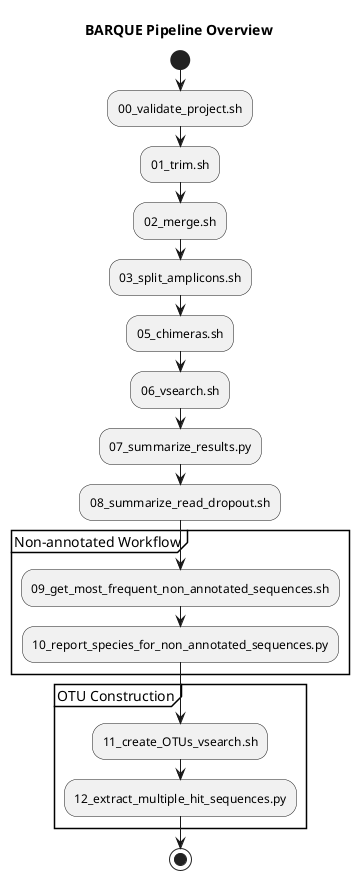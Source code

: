 @startuml
title BARQUE Pipeline Overview

start

:00_validate_project.sh;
:01_trim.sh;
:02_merge.sh;
:03_split_amplicons.sh;
:05_chimeras.sh;
:06_vsearch.sh;
:07_summarize_results.py;
:08_summarize_read_dropout.sh;

partition "Non-annotated Workflow" {
    :09_get_most_frequent_non_annotated_sequences.sh;
    :10_report_species_for_non_annotated_sequences.py;
}

partition "OTU Construction" {
    :11_create_OTUs_vsearch.sh;
    :12_extract_multiple_hit_sequences.py;
}

stop

@enduml
